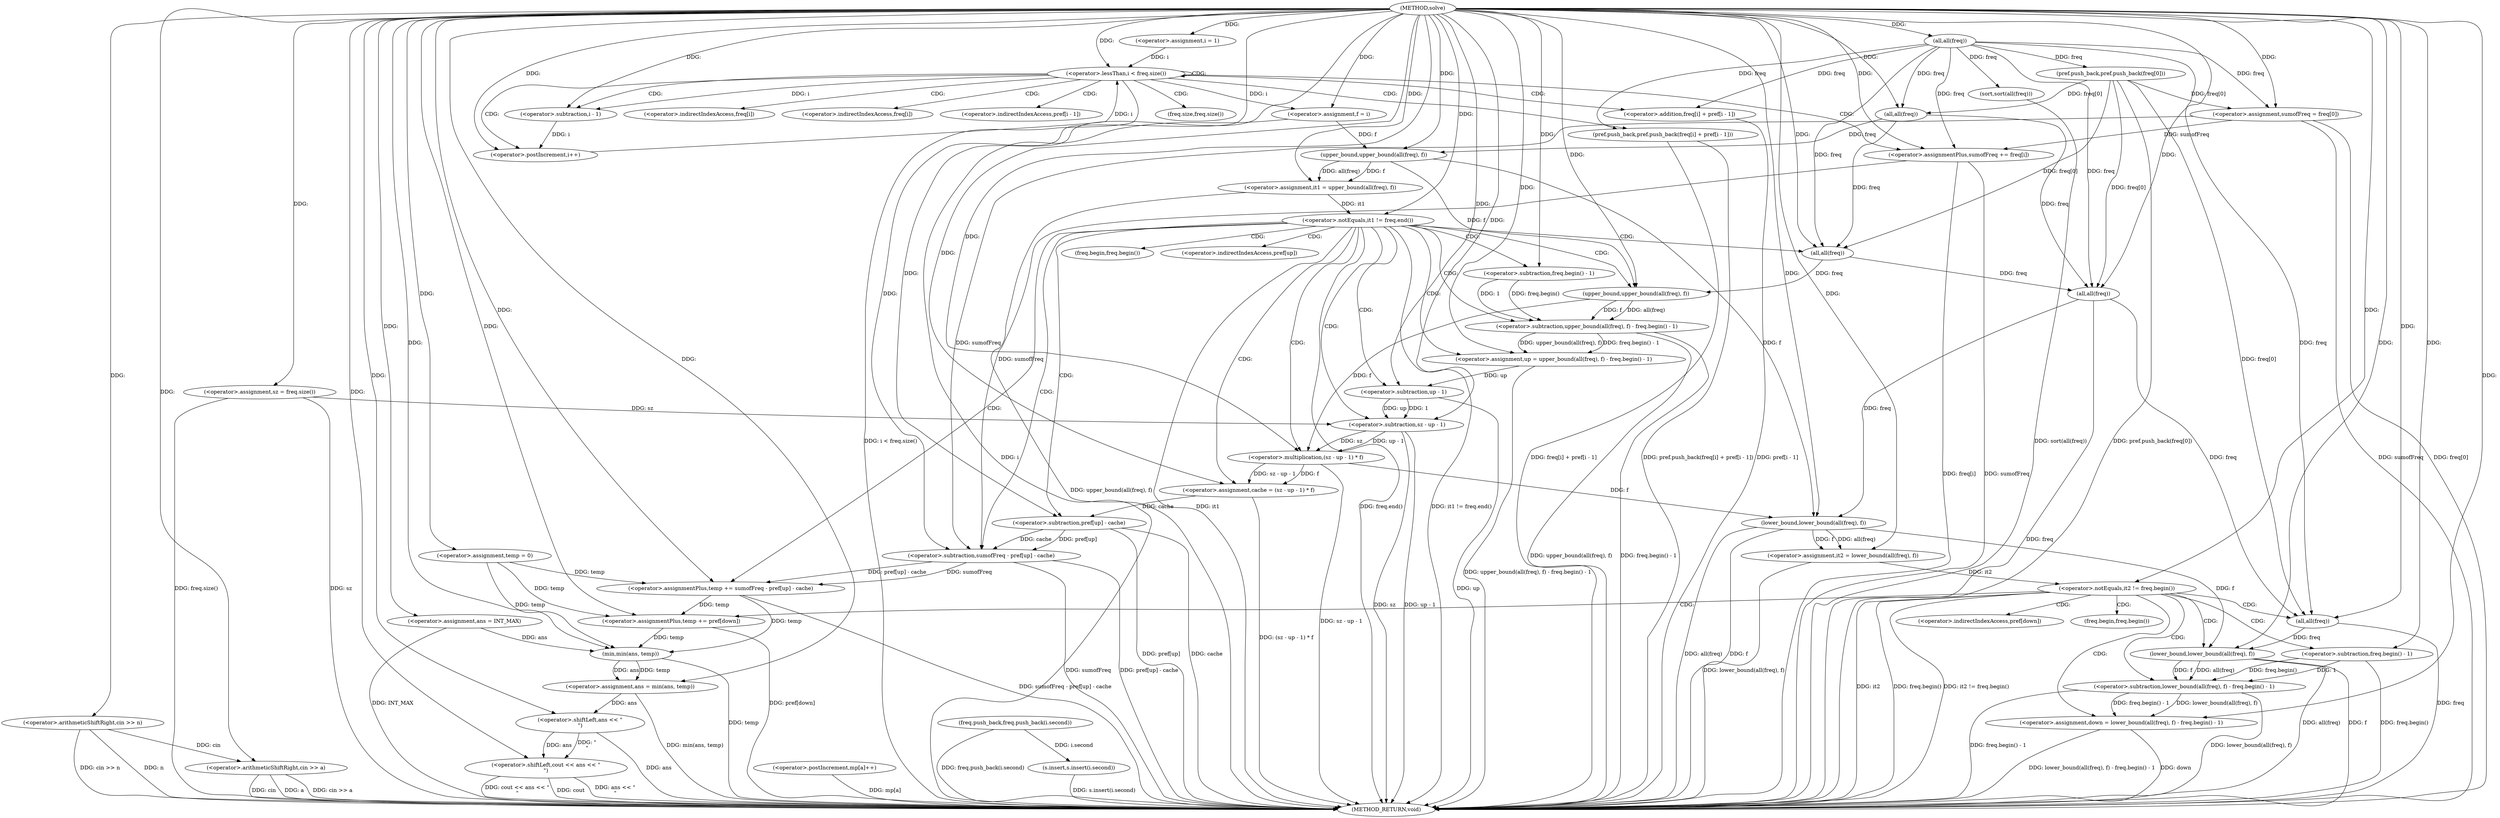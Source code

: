 digraph "solve" {  
"1000228" [label = "(METHOD,solve)" ]
"1000394" [label = "(METHOD_RETURN,void)" ]
"1000231" [label = "(<operator>.arithmeticShiftRight,cin >> n)" ]
"1000256" [label = "(sort,sort(all(freq)))" ]
"1000260" [label = "(pref.push_back,pref.push_back(freq[0]))" ]
"1000265" [label = "(<operator>.assignment,sumofFreq = freq[0])" ]
"1000297" [label = "(<operator>.assignment,ans = INT_MAX)" ]
"1000301" [label = "(<operator>.assignment,sz = freq.size())" ]
"1000389" [label = "(<operator>.shiftLeft,cout << ans << \"\n\")" ]
"1000237" [label = "(<operator>.arithmeticShiftRight,cin >> a)" ]
"1000240" [label = "(<operator>.postIncrement,mp[a]++)" ]
"1000248" [label = "(freq.push_back,freq.push_back(i.second))" ]
"1000252" [label = "(s.insert,s.insert(i.second))" ]
"1000272" [label = "(<operator>.assignment,i = 1)" ]
"1000275" [label = "(<operator>.lessThan,i < freq.size())" ]
"1000278" [label = "(<operator>.postIncrement,i++)" ]
"1000307" [label = "(<operator>.assignment,f = i)" ]
"1000311" [label = "(<operator>.assignment,temp = 0)" ]
"1000315" [label = "(<operator>.assignment,it1 = upper_bound(all(freq), f))" ]
"1000357" [label = "(<operator>.assignment,it2 = lower_bound(all(freq), f))" ]
"1000384" [label = "(<operator>.assignment,ans = min(ans, temp))" ]
"1000257" [label = "(all,all(freq))" ]
"1000281" [label = "(pref.push_back,pref.push_back(freq[i] + pref[i - 1]))" ]
"1000291" [label = "(<operator>.assignmentPlus,sumofFreq += freq[i])" ]
"1000322" [label = "(<operator>.notEquals,it1 != freq.end())" ]
"1000364" [label = "(<operator>.notEquals,it2 != freq.begin())" ]
"1000391" [label = "(<operator>.shiftLeft,ans << \"\n\")" ]
"1000317" [label = "(upper_bound,upper_bound(all(freq), f))" ]
"1000327" [label = "(<operator>.assignment,up = upper_bound(all(freq), f) - freq.begin() - 1)" ]
"1000338" [label = "(<operator>.assignment,cache = (sz - up - 1) * f)" ]
"1000347" [label = "(<operator>.assignmentPlus,temp += sumofFreq - pref[up] - cache)" ]
"1000359" [label = "(lower_bound,lower_bound(all(freq), f))" ]
"1000369" [label = "(<operator>.assignment,down = lower_bound(all(freq), f) - freq.begin() - 1)" ]
"1000379" [label = "(<operator>.assignmentPlus,temp += pref[down])" ]
"1000386" [label = "(min,min(ans, temp))" ]
"1000282" [label = "(<operator>.addition,freq[i] + pref[i - 1])" ]
"1000318" [label = "(all,all(freq))" ]
"1000360" [label = "(all,all(freq))" ]
"1000329" [label = "(<operator>.subtraction,upper_bound(all(freq), f) - freq.begin() - 1)" ]
"1000340" [label = "(<operator>.multiplication,(sz - up - 1) * f)" ]
"1000349" [label = "(<operator>.subtraction,sumofFreq - pref[up] - cache)" ]
"1000371" [label = "(<operator>.subtraction,lower_bound(all(freq), f) - freq.begin() - 1)" ]
"1000288" [label = "(<operator>.subtraction,i - 1)" ]
"1000330" [label = "(upper_bound,upper_bound(all(freq), f))" ]
"1000334" [label = "(<operator>.subtraction,freq.begin() - 1)" ]
"1000341" [label = "(<operator>.subtraction,sz - up - 1)" ]
"1000351" [label = "(<operator>.subtraction,pref[up] - cache)" ]
"1000372" [label = "(lower_bound,lower_bound(all(freq), f))" ]
"1000376" [label = "(<operator>.subtraction,freq.begin() - 1)" ]
"1000331" [label = "(all,all(freq))" ]
"1000343" [label = "(<operator>.subtraction,up - 1)" ]
"1000373" [label = "(all,all(freq))" ]
"1000277" [label = "(freq.size,freq.size())" ]
"1000293" [label = "(<operator>.indirectIndexAccess,freq[i])" ]
"1000283" [label = "(<operator>.indirectIndexAccess,freq[i])" ]
"1000286" [label = "(<operator>.indirectIndexAccess,pref[i - 1])" ]
"1000381" [label = "(<operator>.indirectIndexAccess,pref[down])" ]
"1000335" [label = "(freq.begin,freq.begin())" ]
"1000352" [label = "(<operator>.indirectIndexAccess,pref[up])" ]
"1000377" [label = "(freq.begin,freq.begin())" ]
  "1000231" -> "1000394"  [ label = "DDG: n"] 
  "1000231" -> "1000394"  [ label = "DDG: cin >> n"] 
  "1000237" -> "1000394"  [ label = "DDG: cin"] 
  "1000237" -> "1000394"  [ label = "DDG: a"] 
  "1000237" -> "1000394"  [ label = "DDG: cin >> a"] 
  "1000240" -> "1000394"  [ label = "DDG: mp[a]"] 
  "1000248" -> "1000394"  [ label = "DDG: freq.push_back(i.second)"] 
  "1000252" -> "1000394"  [ label = "DDG: s.insert(i.second)"] 
  "1000256" -> "1000394"  [ label = "DDG: sort(all(freq))"] 
  "1000260" -> "1000394"  [ label = "DDG: pref.push_back(freq[0])"] 
  "1000265" -> "1000394"  [ label = "DDG: sumofFreq"] 
  "1000265" -> "1000394"  [ label = "DDG: freq[0]"] 
  "1000275" -> "1000394"  [ label = "DDG: i < freq.size()"] 
  "1000301" -> "1000394"  [ label = "DDG: sz"] 
  "1000301" -> "1000394"  [ label = "DDG: freq.size()"] 
  "1000307" -> "1000394"  [ label = "DDG: i"] 
  "1000315" -> "1000394"  [ label = "DDG: upper_bound(all(freq), f)"] 
  "1000322" -> "1000394"  [ label = "DDG: it1"] 
  "1000322" -> "1000394"  [ label = "DDG: freq.end()"] 
  "1000322" -> "1000394"  [ label = "DDG: it1 != freq.end()"] 
  "1000329" -> "1000394"  [ label = "DDG: upper_bound(all(freq), f)"] 
  "1000329" -> "1000394"  [ label = "DDG: freq.begin() - 1"] 
  "1000327" -> "1000394"  [ label = "DDG: upper_bound(all(freq), f) - freq.begin() - 1"] 
  "1000341" -> "1000394"  [ label = "DDG: sz"] 
  "1000343" -> "1000394"  [ label = "DDG: up"] 
  "1000341" -> "1000394"  [ label = "DDG: up - 1"] 
  "1000340" -> "1000394"  [ label = "DDG: sz - up - 1"] 
  "1000338" -> "1000394"  [ label = "DDG: (sz - up - 1) * f"] 
  "1000349" -> "1000394"  [ label = "DDG: sumofFreq"] 
  "1000351" -> "1000394"  [ label = "DDG: pref[up]"] 
  "1000351" -> "1000394"  [ label = "DDG: cache"] 
  "1000349" -> "1000394"  [ label = "DDG: pref[up] - cache"] 
  "1000347" -> "1000394"  [ label = "DDG: sumofFreq - pref[up] - cache"] 
  "1000360" -> "1000394"  [ label = "DDG: freq"] 
  "1000359" -> "1000394"  [ label = "DDG: all(freq)"] 
  "1000359" -> "1000394"  [ label = "DDG: f"] 
  "1000357" -> "1000394"  [ label = "DDG: lower_bound(all(freq), f)"] 
  "1000364" -> "1000394"  [ label = "DDG: it2"] 
  "1000364" -> "1000394"  [ label = "DDG: freq.begin()"] 
  "1000364" -> "1000394"  [ label = "DDG: it2 != freq.begin()"] 
  "1000369" -> "1000394"  [ label = "DDG: down"] 
  "1000373" -> "1000394"  [ label = "DDG: freq"] 
  "1000372" -> "1000394"  [ label = "DDG: all(freq)"] 
  "1000372" -> "1000394"  [ label = "DDG: f"] 
  "1000371" -> "1000394"  [ label = "DDG: lower_bound(all(freq), f)"] 
  "1000376" -> "1000394"  [ label = "DDG: freq.begin()"] 
  "1000371" -> "1000394"  [ label = "DDG: freq.begin() - 1"] 
  "1000369" -> "1000394"  [ label = "DDG: lower_bound(all(freq), f) - freq.begin() - 1"] 
  "1000379" -> "1000394"  [ label = "DDG: pref[down]"] 
  "1000386" -> "1000394"  [ label = "DDG: temp"] 
  "1000384" -> "1000394"  [ label = "DDG: min(ans, temp)"] 
  "1000391" -> "1000394"  [ label = "DDG: ans"] 
  "1000389" -> "1000394"  [ label = "DDG: ans << \"\n\""] 
  "1000389" -> "1000394"  [ label = "DDG: cout << ans << \"\n\""] 
  "1000282" -> "1000394"  [ label = "DDG: pref[i - 1]"] 
  "1000281" -> "1000394"  [ label = "DDG: freq[i] + pref[i - 1]"] 
  "1000281" -> "1000394"  [ label = "DDG: pref.push_back(freq[i] + pref[i - 1])"] 
  "1000291" -> "1000394"  [ label = "DDG: sumofFreq"] 
  "1000291" -> "1000394"  [ label = "DDG: freq[i]"] 
  "1000389" -> "1000394"  [ label = "DDG: cout"] 
  "1000297" -> "1000394"  [ label = "DDG: INT_MAX"] 
  "1000257" -> "1000265"  [ label = "DDG: freq"] 
  "1000260" -> "1000265"  [ label = "DDG: freq[0]"] 
  "1000228" -> "1000297"  [ label = "DDG: "] 
  "1000228" -> "1000301"  [ label = "DDG: "] 
  "1000228" -> "1000231"  [ label = "DDG: "] 
  "1000257" -> "1000256"  [ label = "DDG: freq"] 
  "1000257" -> "1000260"  [ label = "DDG: freq"] 
  "1000228" -> "1000265"  [ label = "DDG: "] 
  "1000228" -> "1000272"  [ label = "DDG: "] 
  "1000275" -> "1000307"  [ label = "DDG: i"] 
  "1000228" -> "1000307"  [ label = "DDG: "] 
  "1000228" -> "1000311"  [ label = "DDG: "] 
  "1000317" -> "1000315"  [ label = "DDG: f"] 
  "1000317" -> "1000315"  [ label = "DDG: all(freq)"] 
  "1000359" -> "1000357"  [ label = "DDG: f"] 
  "1000359" -> "1000357"  [ label = "DDG: all(freq)"] 
  "1000386" -> "1000384"  [ label = "DDG: ans"] 
  "1000386" -> "1000384"  [ label = "DDG: temp"] 
  "1000228" -> "1000389"  [ label = "DDG: "] 
  "1000391" -> "1000389"  [ label = "DDG: ans"] 
  "1000391" -> "1000389"  [ label = "DDG: \"\n\""] 
  "1000231" -> "1000237"  [ label = "DDG: cin"] 
  "1000228" -> "1000237"  [ label = "DDG: "] 
  "1000248" -> "1000252"  [ label = "DDG: i.second"] 
  "1000228" -> "1000257"  [ label = "DDG: "] 
  "1000272" -> "1000275"  [ label = "DDG: i"] 
  "1000278" -> "1000275"  [ label = "DDG: i"] 
  "1000228" -> "1000275"  [ label = "DDG: "] 
  "1000288" -> "1000278"  [ label = "DDG: i"] 
  "1000228" -> "1000278"  [ label = "DDG: "] 
  "1000257" -> "1000291"  [ label = "DDG: freq"] 
  "1000228" -> "1000315"  [ label = "DDG: "] 
  "1000228" -> "1000357"  [ label = "DDG: "] 
  "1000228" -> "1000384"  [ label = "DDG: "] 
  "1000384" -> "1000391"  [ label = "DDG: ans"] 
  "1000228" -> "1000391"  [ label = "DDG: "] 
  "1000257" -> "1000281"  [ label = "DDG: freq"] 
  "1000265" -> "1000291"  [ label = "DDG: sumofFreq"] 
  "1000228" -> "1000291"  [ label = "DDG: "] 
  "1000318" -> "1000317"  [ label = "DDG: freq"] 
  "1000307" -> "1000317"  [ label = "DDG: f"] 
  "1000228" -> "1000317"  [ label = "DDG: "] 
  "1000315" -> "1000322"  [ label = "DDG: it1"] 
  "1000228" -> "1000322"  [ label = "DDG: "] 
  "1000329" -> "1000327"  [ label = "DDG: upper_bound(all(freq), f)"] 
  "1000329" -> "1000327"  [ label = "DDG: freq.begin() - 1"] 
  "1000340" -> "1000338"  [ label = "DDG: sz - up - 1"] 
  "1000340" -> "1000338"  [ label = "DDG: f"] 
  "1000349" -> "1000347"  [ label = "DDG: pref[up] - cache"] 
  "1000349" -> "1000347"  [ label = "DDG: sumofFreq"] 
  "1000360" -> "1000359"  [ label = "DDG: freq"] 
  "1000317" -> "1000359"  [ label = "DDG: f"] 
  "1000340" -> "1000359"  [ label = "DDG: f"] 
  "1000228" -> "1000359"  [ label = "DDG: "] 
  "1000357" -> "1000364"  [ label = "DDG: it2"] 
  "1000228" -> "1000364"  [ label = "DDG: "] 
  "1000371" -> "1000369"  [ label = "DDG: lower_bound(all(freq), f)"] 
  "1000371" -> "1000369"  [ label = "DDG: freq.begin() - 1"] 
  "1000297" -> "1000386"  [ label = "DDG: ans"] 
  "1000228" -> "1000386"  [ label = "DDG: "] 
  "1000311" -> "1000386"  [ label = "DDG: temp"] 
  "1000347" -> "1000386"  [ label = "DDG: temp"] 
  "1000379" -> "1000386"  [ label = "DDG: temp"] 
  "1000257" -> "1000282"  [ label = "DDG: freq"] 
  "1000257" -> "1000318"  [ label = "DDG: freq"] 
  "1000228" -> "1000318"  [ label = "DDG: "] 
  "1000260" -> "1000318"  [ label = "DDG: freq[0]"] 
  "1000228" -> "1000327"  [ label = "DDG: "] 
  "1000228" -> "1000338"  [ label = "DDG: "] 
  "1000311" -> "1000347"  [ label = "DDG: temp"] 
  "1000228" -> "1000347"  [ label = "DDG: "] 
  "1000318" -> "1000360"  [ label = "DDG: freq"] 
  "1000331" -> "1000360"  [ label = "DDG: freq"] 
  "1000228" -> "1000360"  [ label = "DDG: "] 
  "1000257" -> "1000360"  [ label = "DDG: freq"] 
  "1000260" -> "1000360"  [ label = "DDG: freq[0]"] 
  "1000228" -> "1000369"  [ label = "DDG: "] 
  "1000311" -> "1000379"  [ label = "DDG: temp"] 
  "1000347" -> "1000379"  [ label = "DDG: temp"] 
  "1000228" -> "1000379"  [ label = "DDG: "] 
  "1000330" -> "1000329"  [ label = "DDG: f"] 
  "1000330" -> "1000329"  [ label = "DDG: all(freq)"] 
  "1000334" -> "1000329"  [ label = "DDG: 1"] 
  "1000334" -> "1000329"  [ label = "DDG: freq.begin()"] 
  "1000341" -> "1000340"  [ label = "DDG: sz"] 
  "1000341" -> "1000340"  [ label = "DDG: up - 1"] 
  "1000330" -> "1000340"  [ label = "DDG: f"] 
  "1000228" -> "1000340"  [ label = "DDG: "] 
  "1000265" -> "1000349"  [ label = "DDG: sumofFreq"] 
  "1000291" -> "1000349"  [ label = "DDG: sumofFreq"] 
  "1000228" -> "1000349"  [ label = "DDG: "] 
  "1000351" -> "1000349"  [ label = "DDG: cache"] 
  "1000351" -> "1000349"  [ label = "DDG: pref[up]"] 
  "1000372" -> "1000371"  [ label = "DDG: all(freq)"] 
  "1000372" -> "1000371"  [ label = "DDG: f"] 
  "1000376" -> "1000371"  [ label = "DDG: freq.begin()"] 
  "1000376" -> "1000371"  [ label = "DDG: 1"] 
  "1000275" -> "1000288"  [ label = "DDG: i"] 
  "1000228" -> "1000288"  [ label = "DDG: "] 
  "1000331" -> "1000330"  [ label = "DDG: freq"] 
  "1000317" -> "1000330"  [ label = "DDG: f"] 
  "1000228" -> "1000330"  [ label = "DDG: "] 
  "1000228" -> "1000334"  [ label = "DDG: "] 
  "1000301" -> "1000341"  [ label = "DDG: sz"] 
  "1000228" -> "1000341"  [ label = "DDG: "] 
  "1000343" -> "1000341"  [ label = "DDG: 1"] 
  "1000343" -> "1000341"  [ label = "DDG: up"] 
  "1000338" -> "1000351"  [ label = "DDG: cache"] 
  "1000228" -> "1000351"  [ label = "DDG: "] 
  "1000373" -> "1000372"  [ label = "DDG: freq"] 
  "1000359" -> "1000372"  [ label = "DDG: f"] 
  "1000228" -> "1000372"  [ label = "DDG: "] 
  "1000228" -> "1000376"  [ label = "DDG: "] 
  "1000318" -> "1000331"  [ label = "DDG: freq"] 
  "1000228" -> "1000331"  [ label = "DDG: "] 
  "1000257" -> "1000331"  [ label = "DDG: freq"] 
  "1000260" -> "1000331"  [ label = "DDG: freq[0]"] 
  "1000327" -> "1000343"  [ label = "DDG: up"] 
  "1000228" -> "1000343"  [ label = "DDG: "] 
  "1000360" -> "1000373"  [ label = "DDG: freq"] 
  "1000228" -> "1000373"  [ label = "DDG: "] 
  "1000257" -> "1000373"  [ label = "DDG: freq"] 
  "1000260" -> "1000373"  [ label = "DDG: freq[0]"] 
  "1000275" -> "1000286"  [ label = "CDG: "] 
  "1000275" -> "1000293"  [ label = "CDG: "] 
  "1000275" -> "1000291"  [ label = "CDG: "] 
  "1000275" -> "1000277"  [ label = "CDG: "] 
  "1000275" -> "1000283"  [ label = "CDG: "] 
  "1000275" -> "1000281"  [ label = "CDG: "] 
  "1000275" -> "1000282"  [ label = "CDG: "] 
  "1000275" -> "1000278"  [ label = "CDG: "] 
  "1000275" -> "1000288"  [ label = "CDG: "] 
  "1000275" -> "1000275"  [ label = "CDG: "] 
  "1000322" -> "1000341"  [ label = "CDG: "] 
  "1000322" -> "1000340"  [ label = "CDG: "] 
  "1000322" -> "1000338"  [ label = "CDG: "] 
  "1000322" -> "1000349"  [ label = "CDG: "] 
  "1000322" -> "1000351"  [ label = "CDG: "] 
  "1000322" -> "1000335"  [ label = "CDG: "] 
  "1000322" -> "1000330"  [ label = "CDG: "] 
  "1000322" -> "1000329"  [ label = "CDG: "] 
  "1000322" -> "1000331"  [ label = "CDG: "] 
  "1000322" -> "1000347"  [ label = "CDG: "] 
  "1000322" -> "1000327"  [ label = "CDG: "] 
  "1000322" -> "1000343"  [ label = "CDG: "] 
  "1000322" -> "1000334"  [ label = "CDG: "] 
  "1000322" -> "1000352"  [ label = "CDG: "] 
  "1000364" -> "1000379"  [ label = "CDG: "] 
  "1000364" -> "1000371"  [ label = "CDG: "] 
  "1000364" -> "1000377"  [ label = "CDG: "] 
  "1000364" -> "1000373"  [ label = "CDG: "] 
  "1000364" -> "1000376"  [ label = "CDG: "] 
  "1000364" -> "1000372"  [ label = "CDG: "] 
  "1000364" -> "1000381"  [ label = "CDG: "] 
  "1000364" -> "1000369"  [ label = "CDG: "] 
}
